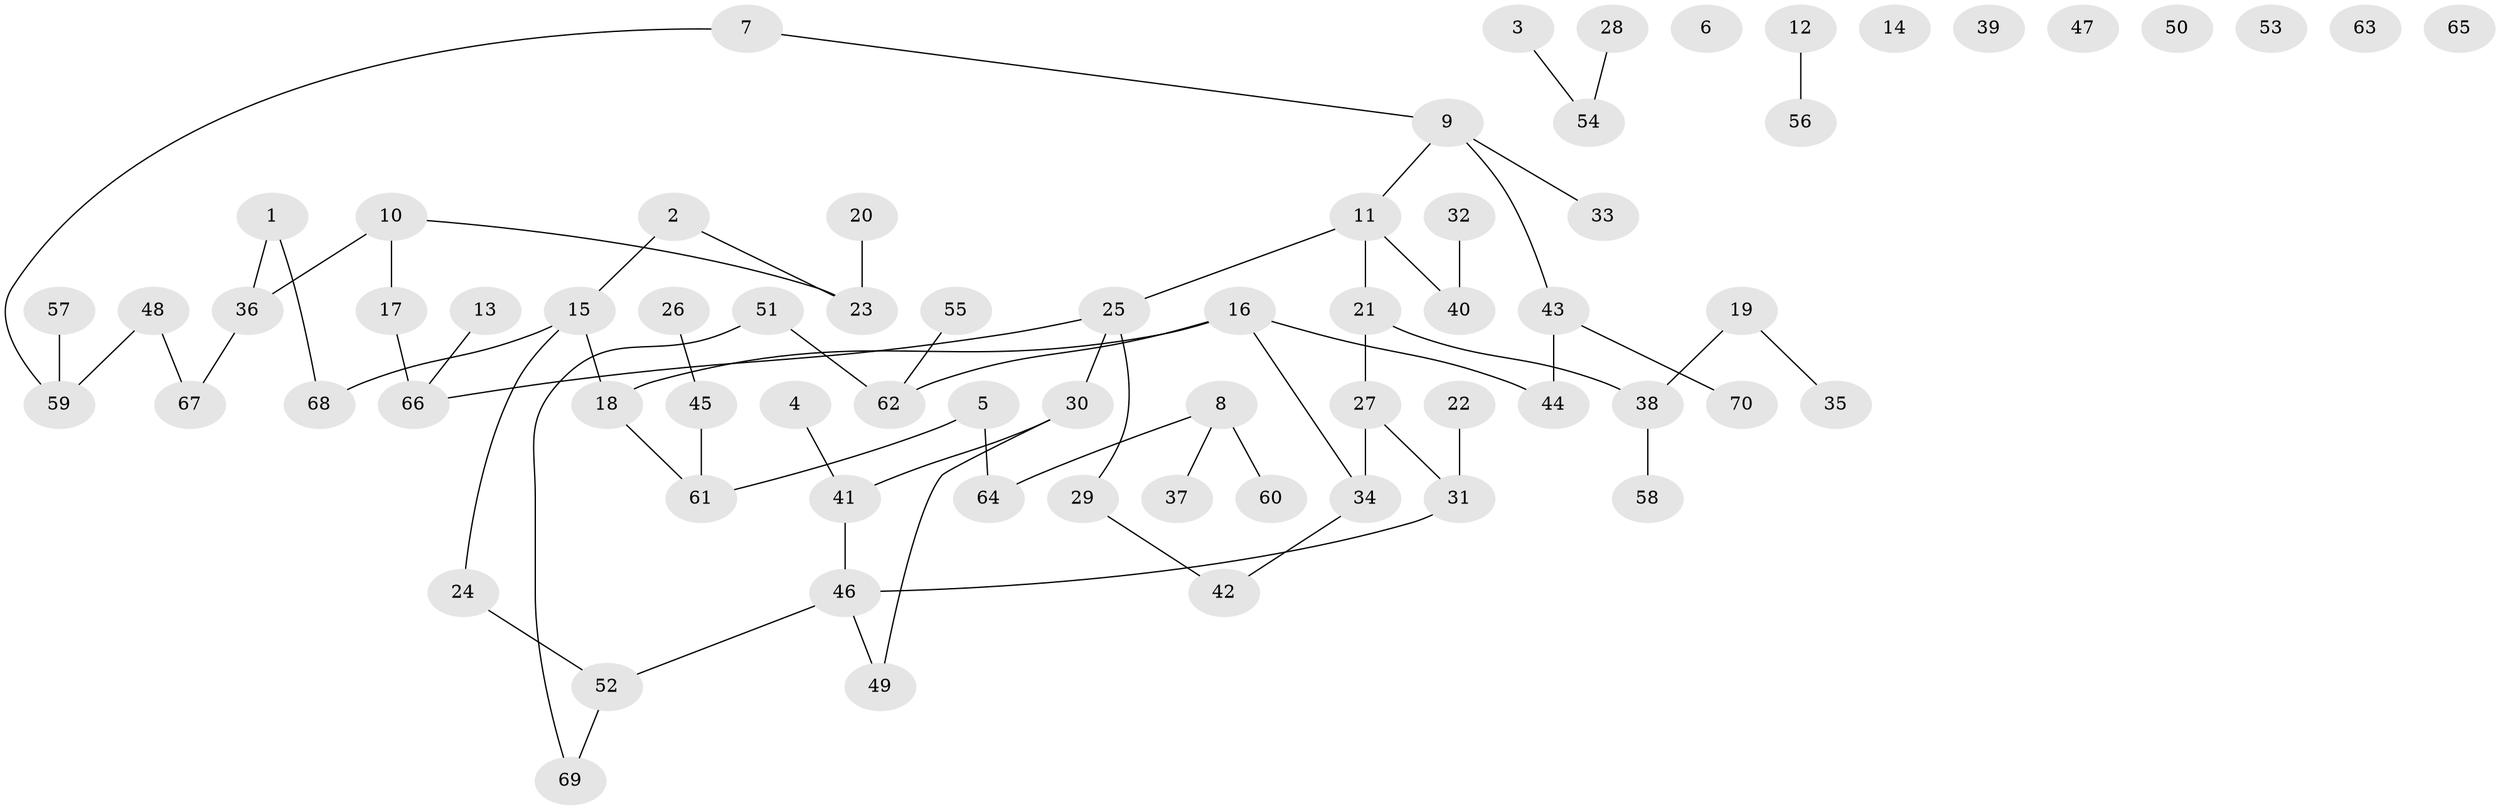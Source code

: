 // coarse degree distribution, {3: 0.1702127659574468, 1: 0.2553191489361702, 0: 0.19148936170212766, 2: 0.2553191489361702, 6: 0.02127659574468085, 5: 0.0851063829787234, 4: 0.02127659574468085}
// Generated by graph-tools (version 1.1) at 2025/23/03/03/25 07:23:25]
// undirected, 70 vertices, 68 edges
graph export_dot {
graph [start="1"]
  node [color=gray90,style=filled];
  1;
  2;
  3;
  4;
  5;
  6;
  7;
  8;
  9;
  10;
  11;
  12;
  13;
  14;
  15;
  16;
  17;
  18;
  19;
  20;
  21;
  22;
  23;
  24;
  25;
  26;
  27;
  28;
  29;
  30;
  31;
  32;
  33;
  34;
  35;
  36;
  37;
  38;
  39;
  40;
  41;
  42;
  43;
  44;
  45;
  46;
  47;
  48;
  49;
  50;
  51;
  52;
  53;
  54;
  55;
  56;
  57;
  58;
  59;
  60;
  61;
  62;
  63;
  64;
  65;
  66;
  67;
  68;
  69;
  70;
  1 -- 36;
  1 -- 68;
  2 -- 15;
  2 -- 23;
  3 -- 54;
  4 -- 41;
  5 -- 61;
  5 -- 64;
  7 -- 9;
  7 -- 59;
  8 -- 37;
  8 -- 60;
  8 -- 64;
  9 -- 11;
  9 -- 33;
  9 -- 43;
  10 -- 17;
  10 -- 23;
  10 -- 36;
  11 -- 21;
  11 -- 25;
  11 -- 40;
  12 -- 56;
  13 -- 66;
  15 -- 18;
  15 -- 24;
  15 -- 68;
  16 -- 18;
  16 -- 34;
  16 -- 44;
  16 -- 62;
  17 -- 66;
  18 -- 61;
  19 -- 35;
  19 -- 38;
  20 -- 23;
  21 -- 27;
  21 -- 38;
  22 -- 31;
  24 -- 52;
  25 -- 29;
  25 -- 30;
  25 -- 66;
  26 -- 45;
  27 -- 31;
  27 -- 34;
  28 -- 54;
  29 -- 42;
  30 -- 41;
  30 -- 49;
  31 -- 46;
  32 -- 40;
  34 -- 42;
  36 -- 67;
  38 -- 58;
  41 -- 46;
  43 -- 44;
  43 -- 70;
  45 -- 61;
  46 -- 49;
  46 -- 52;
  48 -- 59;
  48 -- 67;
  51 -- 62;
  51 -- 69;
  52 -- 69;
  55 -- 62;
  57 -- 59;
}
